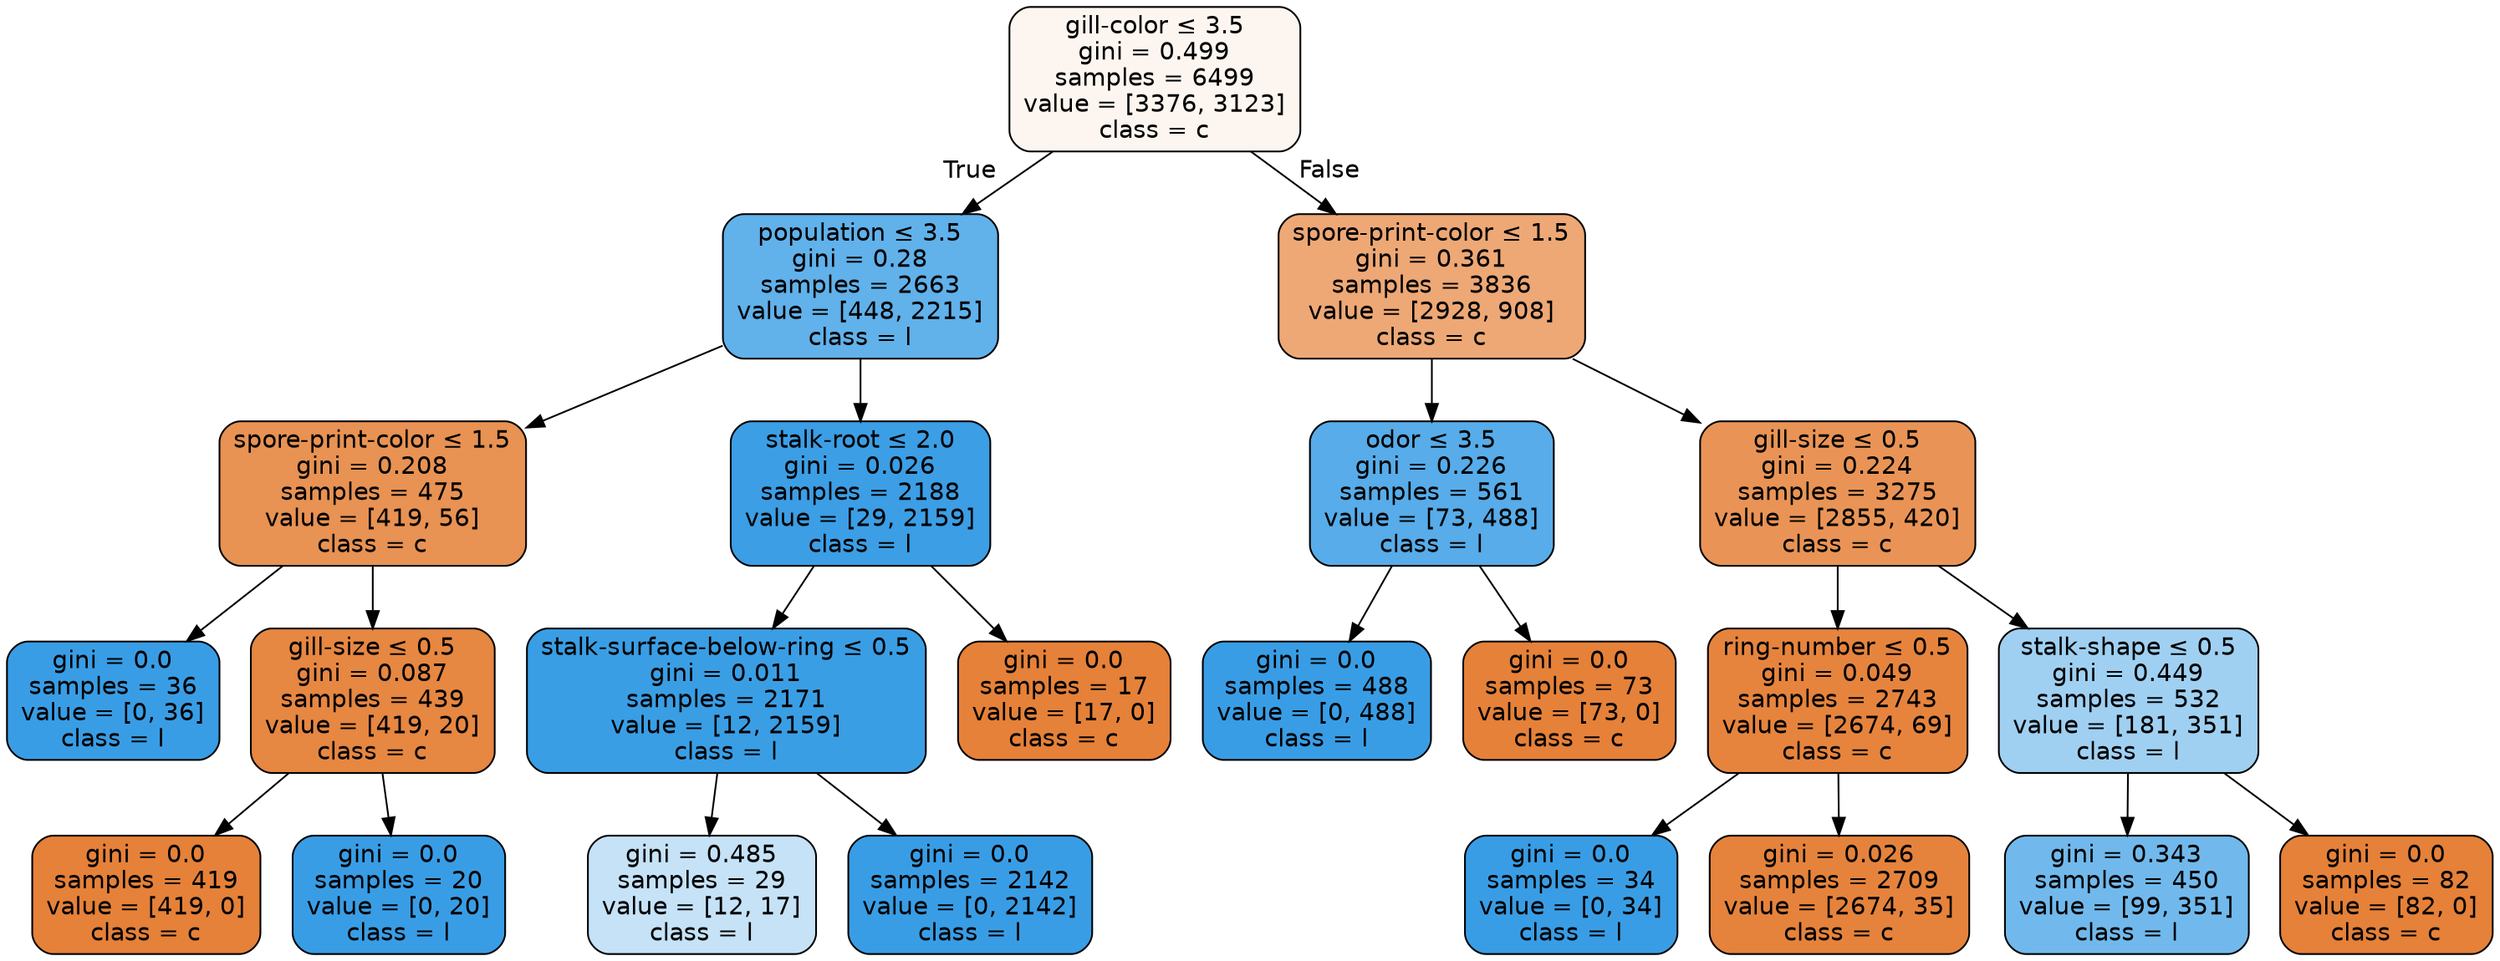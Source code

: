 digraph Tree {
node [shape=box, style="filled, rounded", color="black", fontname=helvetica] ;
edge [fontname=helvetica] ;
0 [label=<gill-color &le; 3.5<br/>gini = 0.499<br/>samples = 6499<br/>value = [3376, 3123]<br/>class = c>, fillcolor="#fdf6f0"] ;
1 [label=<population &le; 3.5<br/>gini = 0.28<br/>samples = 2663<br/>value = [448, 2215]<br/>class = l>, fillcolor="#61b1ea"] ;
0 -> 1 [labeldistance=2.5, labelangle=45, headlabel="True"] ;
2 [label=<spore-print-color &le; 1.5<br/>gini = 0.208<br/>samples = 475<br/>value = [419, 56]<br/>class = c>, fillcolor="#e89253"] ;
1 -> 2 ;
3 [label=<gini = 0.0<br/>samples = 36<br/>value = [0, 36]<br/>class = l>, fillcolor="#399de5"] ;
2 -> 3 ;
4 [label=<gill-size &le; 0.5<br/>gini = 0.087<br/>samples = 439<br/>value = [419, 20]<br/>class = c>, fillcolor="#e68742"] ;
2 -> 4 ;
5 [label=<gini = 0.0<br/>samples = 419<br/>value = [419, 0]<br/>class = c>, fillcolor="#e58139"] ;
4 -> 5 ;
6 [label=<gini = 0.0<br/>samples = 20<br/>value = [0, 20]<br/>class = l>, fillcolor="#399de5"] ;
4 -> 6 ;
7 [label=<stalk-root &le; 2.0<br/>gini = 0.026<br/>samples = 2188<br/>value = [29, 2159]<br/>class = l>, fillcolor="#3c9ee5"] ;
1 -> 7 ;
8 [label=<stalk-surface-below-ring &le; 0.5<br/>gini = 0.011<br/>samples = 2171<br/>value = [12, 2159]<br/>class = l>, fillcolor="#3a9ee5"] ;
7 -> 8 ;
9 [label=<gini = 0.485<br/>samples = 29<br/>value = [12, 17]<br/>class = l>, fillcolor="#c5e2f7"] ;
8 -> 9 ;
10 [label=<gini = 0.0<br/>samples = 2142<br/>value = [0, 2142]<br/>class = l>, fillcolor="#399de5"] ;
8 -> 10 ;
11 [label=<gini = 0.0<br/>samples = 17<br/>value = [17, 0]<br/>class = c>, fillcolor="#e58139"] ;
7 -> 11 ;
12 [label=<spore-print-color &le; 1.5<br/>gini = 0.361<br/>samples = 3836<br/>value = [2928, 908]<br/>class = c>, fillcolor="#eda876"] ;
0 -> 12 [labeldistance=2.5, labelangle=-45, headlabel="False"] ;
13 [label=<odor &le; 3.5<br/>gini = 0.226<br/>samples = 561<br/>value = [73, 488]<br/>class = l>, fillcolor="#57ace9"] ;
12 -> 13 ;
14 [label=<gini = 0.0<br/>samples = 488<br/>value = [0, 488]<br/>class = l>, fillcolor="#399de5"] ;
13 -> 14 ;
15 [label=<gini = 0.0<br/>samples = 73<br/>value = [73, 0]<br/>class = c>, fillcolor="#e58139"] ;
13 -> 15 ;
16 [label=<gill-size &le; 0.5<br/>gini = 0.224<br/>samples = 3275<br/>value = [2855, 420]<br/>class = c>, fillcolor="#e99456"] ;
12 -> 16 ;
17 [label=<ring-number &le; 0.5<br/>gini = 0.049<br/>samples = 2743<br/>value = [2674, 69]<br/>class = c>, fillcolor="#e6843e"] ;
16 -> 17 ;
18 [label=<gini = 0.0<br/>samples = 34<br/>value = [0, 34]<br/>class = l>, fillcolor="#399de5"] ;
17 -> 18 ;
19 [label=<gini = 0.026<br/>samples = 2709<br/>value = [2674, 35]<br/>class = c>, fillcolor="#e5833c"] ;
17 -> 19 ;
20 [label=<stalk-shape &le; 0.5<br/>gini = 0.449<br/>samples = 532<br/>value = [181, 351]<br/>class = l>, fillcolor="#9fd0f2"] ;
16 -> 20 ;
21 [label=<gini = 0.343<br/>samples = 450<br/>value = [99, 351]<br/>class = l>, fillcolor="#71b9ec"] ;
20 -> 21 ;
22 [label=<gini = 0.0<br/>samples = 82<br/>value = [82, 0]<br/>class = c>, fillcolor="#e58139"] ;
20 -> 22 ;
}
